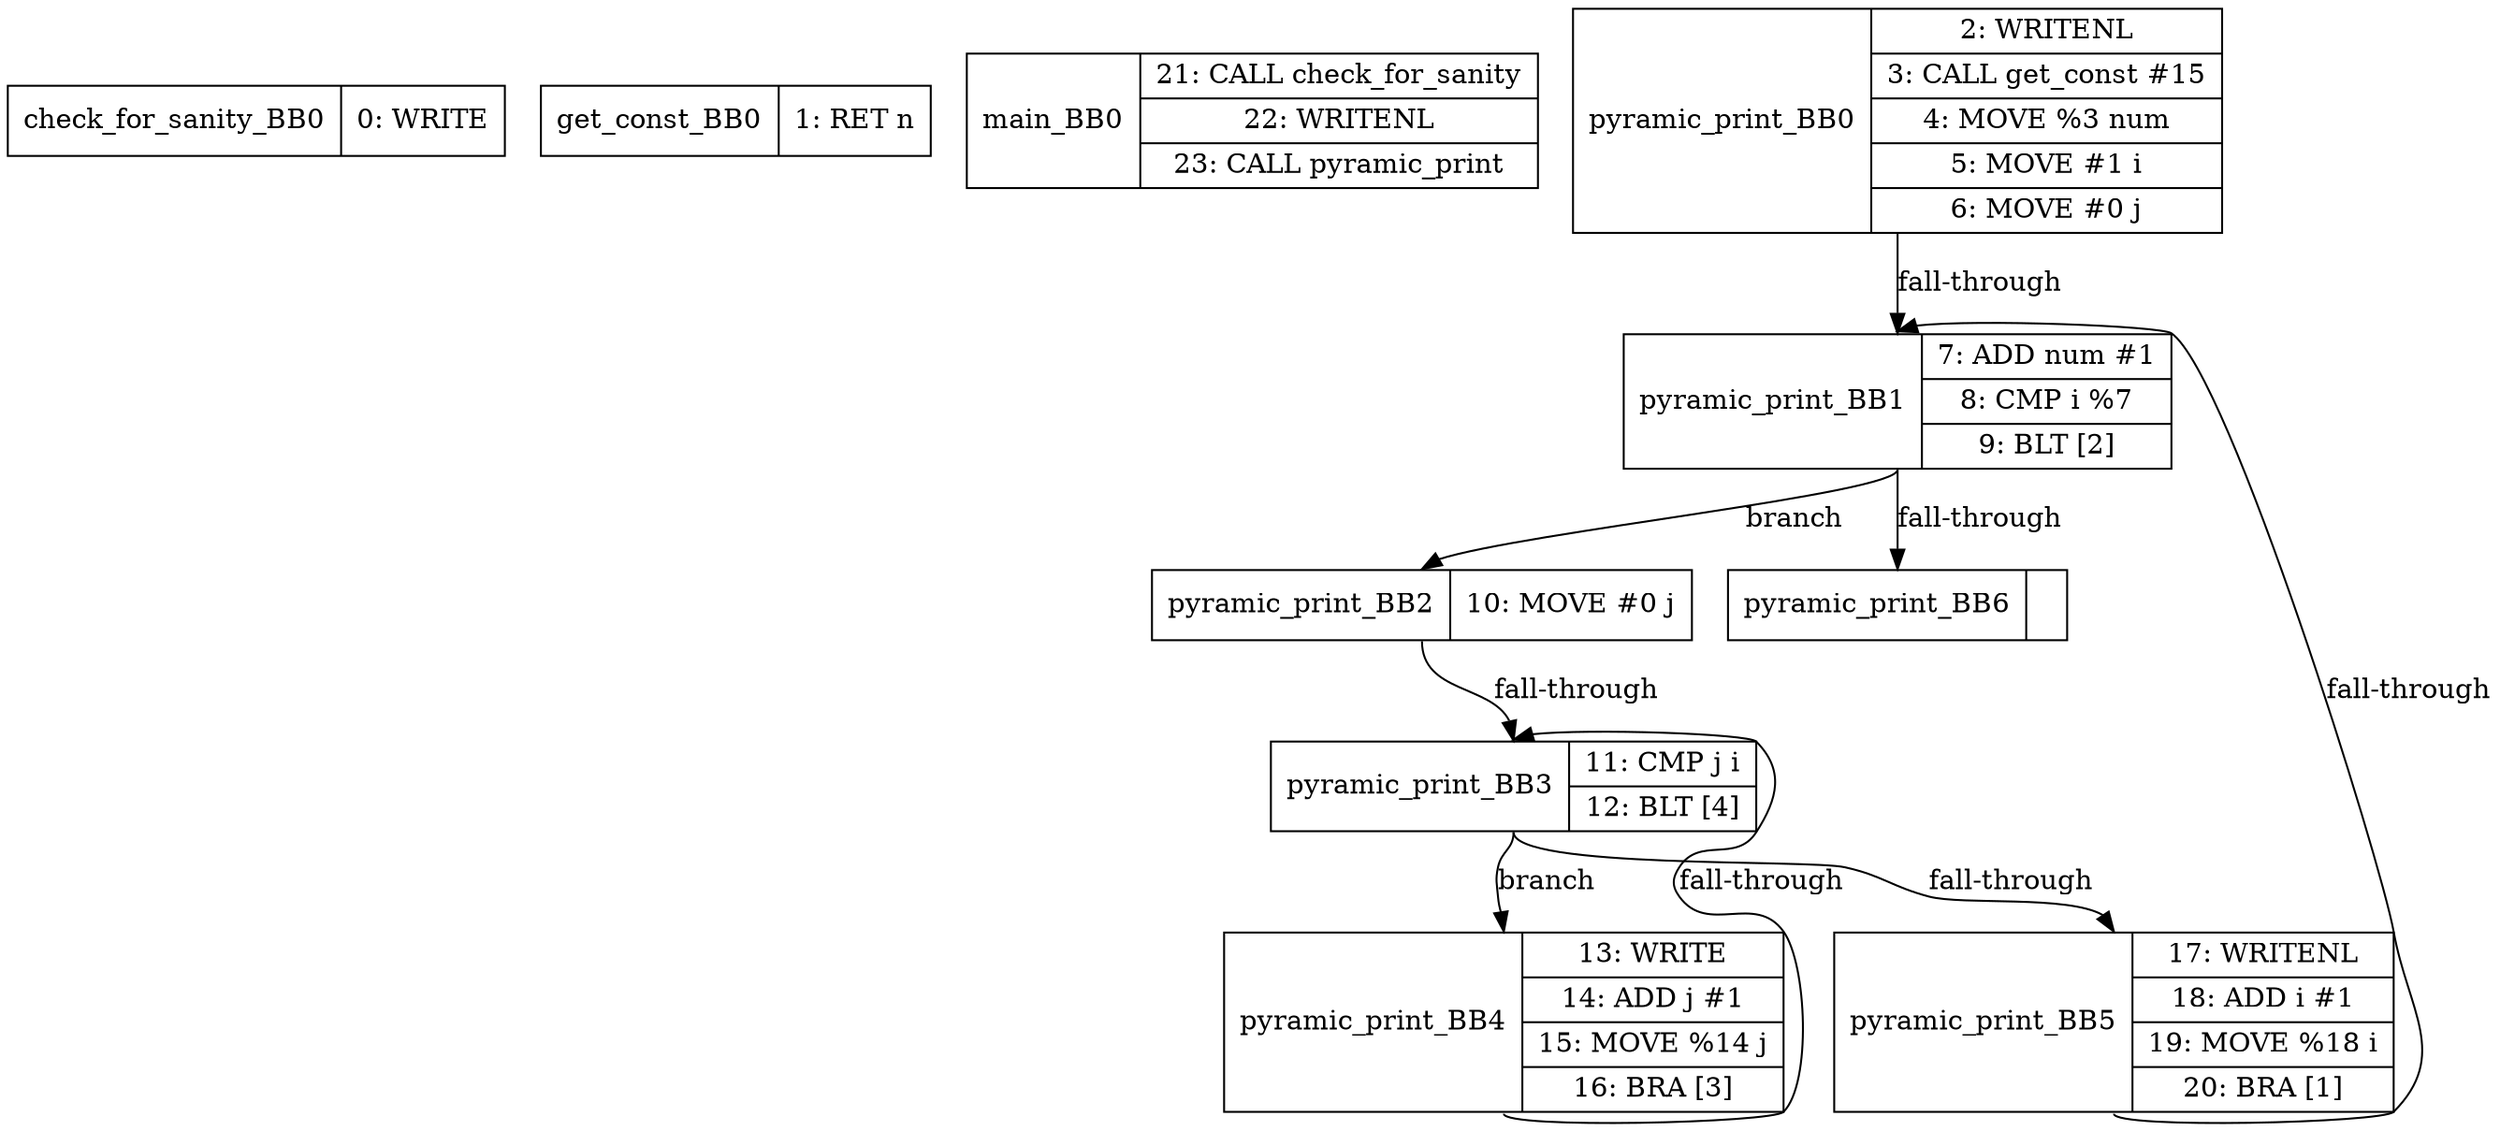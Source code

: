 diGraph G { 
check_for_sanity_BB0 [shape=record, label="<b>check_for_sanity_BB0| {0: WRITE }"];
get_const_BB0 [shape=record, label="<b>get_const_BB0| {1: RET n}"];
main_BB0 [shape=record, label="<b>main_BB0| {21: CALL check_for_sanity|22: WRITENL |23: CALL pyramic_print}"];
pyramic_print_BB0 [shape=record, label="<b>pyramic_print_BB0| {2: WRITENL |3: CALL get_const #15|4: MOVE %3 num|5: MOVE #1 i|6: MOVE #0 j}"];
pyramic_print_BB1 [shape=record, label="<b>pyramic_print_BB1| {7: ADD num #1|8: CMP i %7|9: BLT [2]}"];
pyramic_print_BB2 [shape=record, label="<b>pyramic_print_BB2| {10: MOVE #0 j}"];
pyramic_print_BB3 [shape=record, label="<b>pyramic_print_BB3| {11: CMP j i|12: BLT [4]}"];
pyramic_print_BB4 [shape=record, label="<b>pyramic_print_BB4| {13: WRITE |14: ADD j #1|15: MOVE %14 j|16: BRA [3]}"];
pyramic_print_BB5 [shape=record, label="<b>pyramic_print_BB5| {17: WRITENL |18: ADD i #1|19: MOVE %18 i|20: BRA [1]}"];
pyramic_print_BB6 [shape=record, label="<b>pyramic_print_BB6| {}"];

pyramic_print_BB0:s -> pyramic_print_BB1:n [label="fall-through"];
pyramic_print_BB1:s -> pyramic_print_BB2:n [label="branch"];
pyramic_print_BB1:s -> pyramic_print_BB6:n [label="fall-through"];
pyramic_print_BB2:s -> pyramic_print_BB3:n [label="fall-through"];
pyramic_print_BB3:s -> pyramic_print_BB4:n [label="branch"];
pyramic_print_BB3:s -> pyramic_print_BB5:n [label="fall-through"];
pyramic_print_BB4:s -> pyramic_print_BB3:n [label="fall-through"];
pyramic_print_BB5:s -> pyramic_print_BB1:n [label="fall-through"];


}